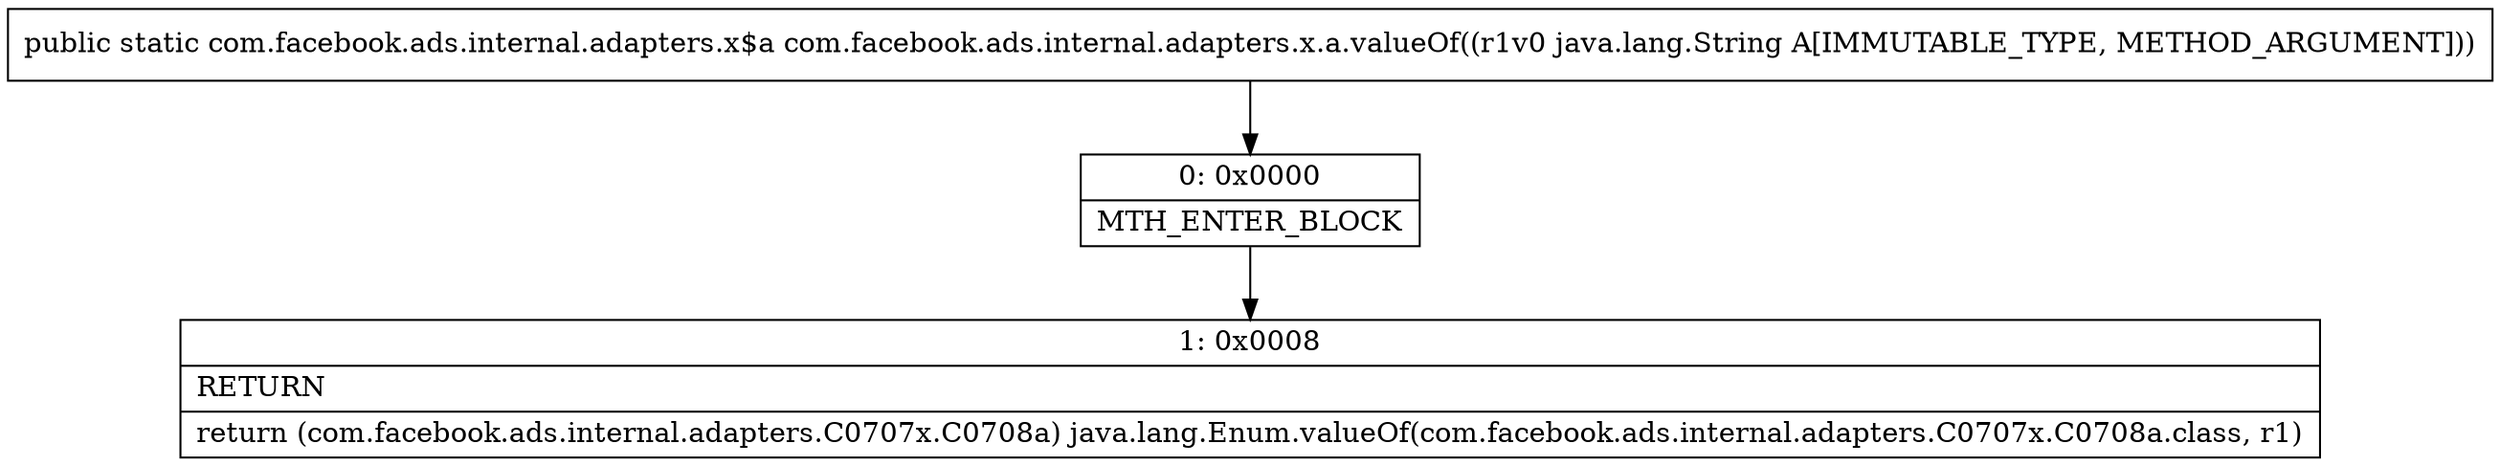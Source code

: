 digraph "CFG forcom.facebook.ads.internal.adapters.x.a.valueOf(Ljava\/lang\/String;)Lcom\/facebook\/ads\/internal\/adapters\/x$a;" {
Node_0 [shape=record,label="{0\:\ 0x0000|MTH_ENTER_BLOCK\l}"];
Node_1 [shape=record,label="{1\:\ 0x0008|RETURN\l|return (com.facebook.ads.internal.adapters.C0707x.C0708a) java.lang.Enum.valueOf(com.facebook.ads.internal.adapters.C0707x.C0708a.class, r1)\l}"];
MethodNode[shape=record,label="{public static com.facebook.ads.internal.adapters.x$a com.facebook.ads.internal.adapters.x.a.valueOf((r1v0 java.lang.String A[IMMUTABLE_TYPE, METHOD_ARGUMENT])) }"];
MethodNode -> Node_0;
Node_0 -> Node_1;
}

